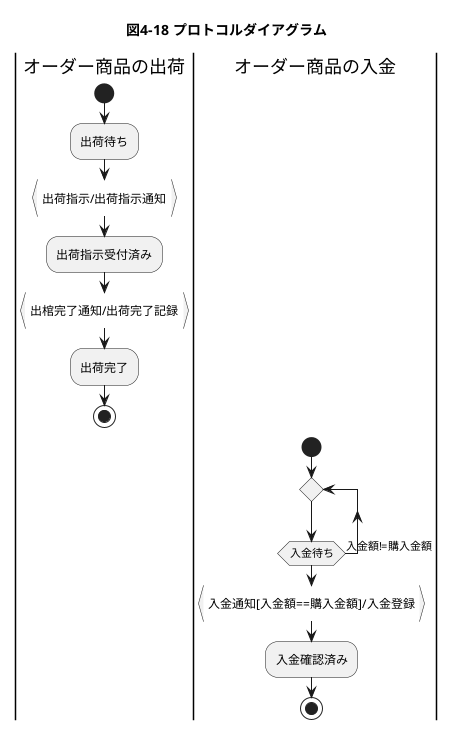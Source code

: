 @startuml
title 図4-18 プロトコルダイアグラム
|オーダー商品の出荷|
    start
    :出荷待ち;
    :出荷指示/出荷指示通知}
    :出荷指示受付済み;
    :出棺完了通知/出荷完了記録}
    :出荷完了;
    stop
|オーダー商品の入金|
    start
    repeat
    repeat while (入金待ち) is (入金額!=購入金額)
    :入金通知[入金額==購入金額]/入金登録}
    :入金確認済み;
    stop
@enduml